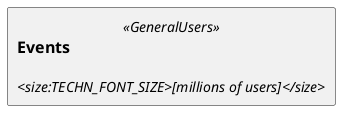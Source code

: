 {
  "sha1": "4gkhee7ikfkakot2yrjcqb72531afzy",
  "insertion": {
    "when": "2024-05-30T20:48:20.490Z",
    "user": "plantuml@gmail.com"
  }
}
@startuml
'!preprocessorV2

!define GeneralUsers(e_alias, e_label, e_techn) AWSEntity(e_alias, e_label, e_techn, #232F3E, GeneralUsers, GeneralUsers)


!definelong AWSEntity(e_alias, e_label, e_techn, e_color, e_sprite, e_stereo)
rectangle "==e_label\n<color:e_color><$e_sprite></color>\n//<size:TECHN_FONT_SIZE>[e_techn]</size>//" <<e_stereo>> as e_alias
!enddefinelong

GeneralUsers(sources, "Events", "millions of users")


@enduml
